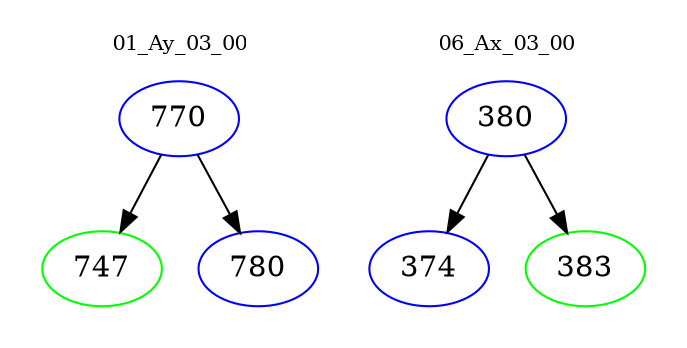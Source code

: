 digraph{
subgraph cluster_0 {
color = white
label = "01_Ay_03_00";
fontsize=10;
T0_770 [label="770", color="blue"]
T0_770 -> T0_747 [color="black"]
T0_747 [label="747", color="green"]
T0_770 -> T0_780 [color="black"]
T0_780 [label="780", color="blue"]
}
subgraph cluster_1 {
color = white
label = "06_Ax_03_00";
fontsize=10;
T1_380 [label="380", color="blue"]
T1_380 -> T1_374 [color="black"]
T1_374 [label="374", color="blue"]
T1_380 -> T1_383 [color="black"]
T1_383 [label="383", color="green"]
}
}
